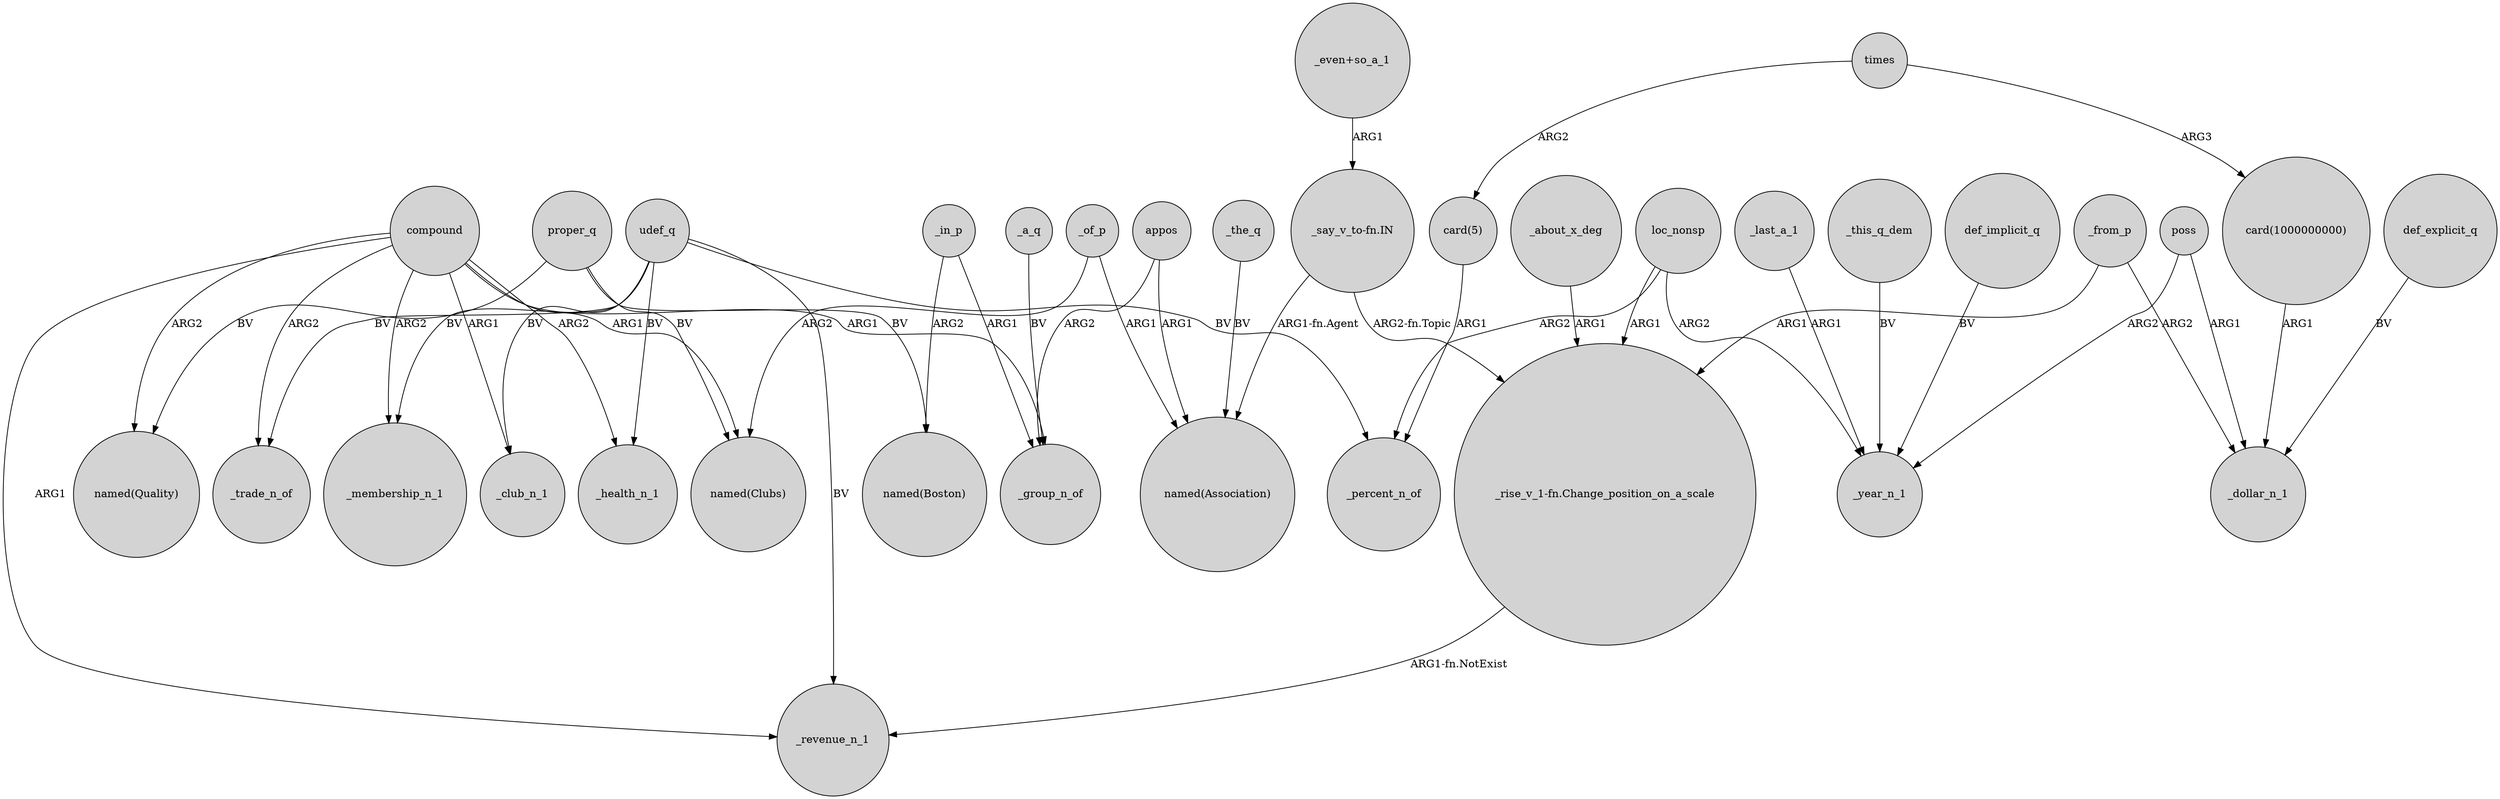digraph {
	node [shape=circle style=filled]
	proper_q -> "named(Clubs)" [label=BV]
	times -> "card(5)" [label=ARG2]
	udef_q -> _trade_n_of [label=BV]
	udef_q -> _membership_n_1 [label=BV]
	proper_q -> "named(Boston)" [label=BV]
	_in_p -> "named(Boston)" [label=ARG2]
	proper_q -> "named(Quality)" [label=BV]
	def_implicit_q -> _year_n_1 [label=BV]
	appos -> "named(Association)" [label=ARG1]
	poss -> _dollar_n_1 [label=ARG1]
	_about_x_deg -> "_rise_v_1-fn.Change_position_on_a_scale" [label=ARG1]
	compound -> "named(Clubs)" [label=ARG1]
	_of_p -> "named(Clubs)" [label=ARG2]
	"_rise_v_1-fn.Change_position_on_a_scale" -> _revenue_n_1 [label="ARG1-fn.NotExist"]
	"_say_v_to-fn.IN" -> "named(Association)" [label="ARG1-fn.Agent"]
	times -> "card(1000000000)" [label=ARG3]
	_of_p -> "named(Association)" [label=ARG1]
	compound -> _membership_n_1 [label=ARG2]
	udef_q -> _revenue_n_1 [label=BV]
	udef_q -> _club_n_1 [label=BV]
	poss -> _year_n_1 [label=ARG2]
	compound -> _health_n_1 [label=ARG2]
	"_even+so_a_1" -> "_say_v_to-fn.IN" [label=ARG1]
	loc_nonsp -> _percent_n_of [label=ARG2]
	appos -> _group_n_of [label=ARG2]
	compound -> _club_n_1 [label=ARG1]
	udef_q -> _health_n_1 [label=BV]
	compound -> _trade_n_of [label=ARG2]
	loc_nonsp -> "_rise_v_1-fn.Change_position_on_a_scale" [label=ARG1]
	loc_nonsp -> _year_n_1 [label=ARG2]
	_last_a_1 -> _year_n_1 [label=ARG1]
	"card(5)" -> _percent_n_of [label=ARG1]
	_in_p -> _group_n_of [label=ARG1]
	compound -> "named(Quality)" [label=ARG2]
	_the_q -> "named(Association)" [label=BV]
	"_say_v_to-fn.IN" -> "_rise_v_1-fn.Change_position_on_a_scale" [label="ARG2-fn.Topic"]
	_a_q -> _group_n_of [label=BV]
	udef_q -> _percent_n_of [label=BV]
	def_explicit_q -> _dollar_n_1 [label=BV]
	_from_p -> _dollar_n_1 [label=ARG2]
	"card(1000000000)" -> _dollar_n_1 [label=ARG1]
	compound -> _revenue_n_1 [label=ARG1]
	compound -> _group_n_of [label=ARG1]
	_from_p -> "_rise_v_1-fn.Change_position_on_a_scale" [label=ARG1]
	_this_q_dem -> _year_n_1 [label=BV]
}
